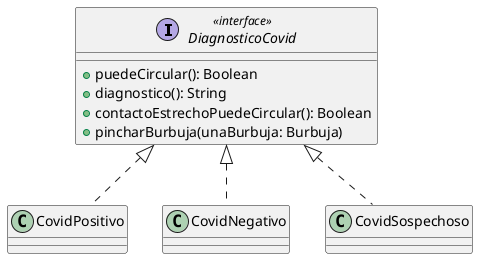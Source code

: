 @startuml InterfazDiagnosticoCovid


interface DiagnosticoCovid <<interface>>{
    +puedeCircular(): Boolean
    +diagnostico(): String
    +contactoEstrechoPuedeCircular(): Boolean
    +pincharBurbuja(unaBurbuja: Burbuja)
}

class CovidPositivo{}

class CovidNegativo{}

class CovidSospechoso{}

DiagnosticoCovid <|.. CovidNegativo
DiagnosticoCovid <|.. CovidSospechoso
DiagnosticoCovid <|.. CovidPositivo

@enduml